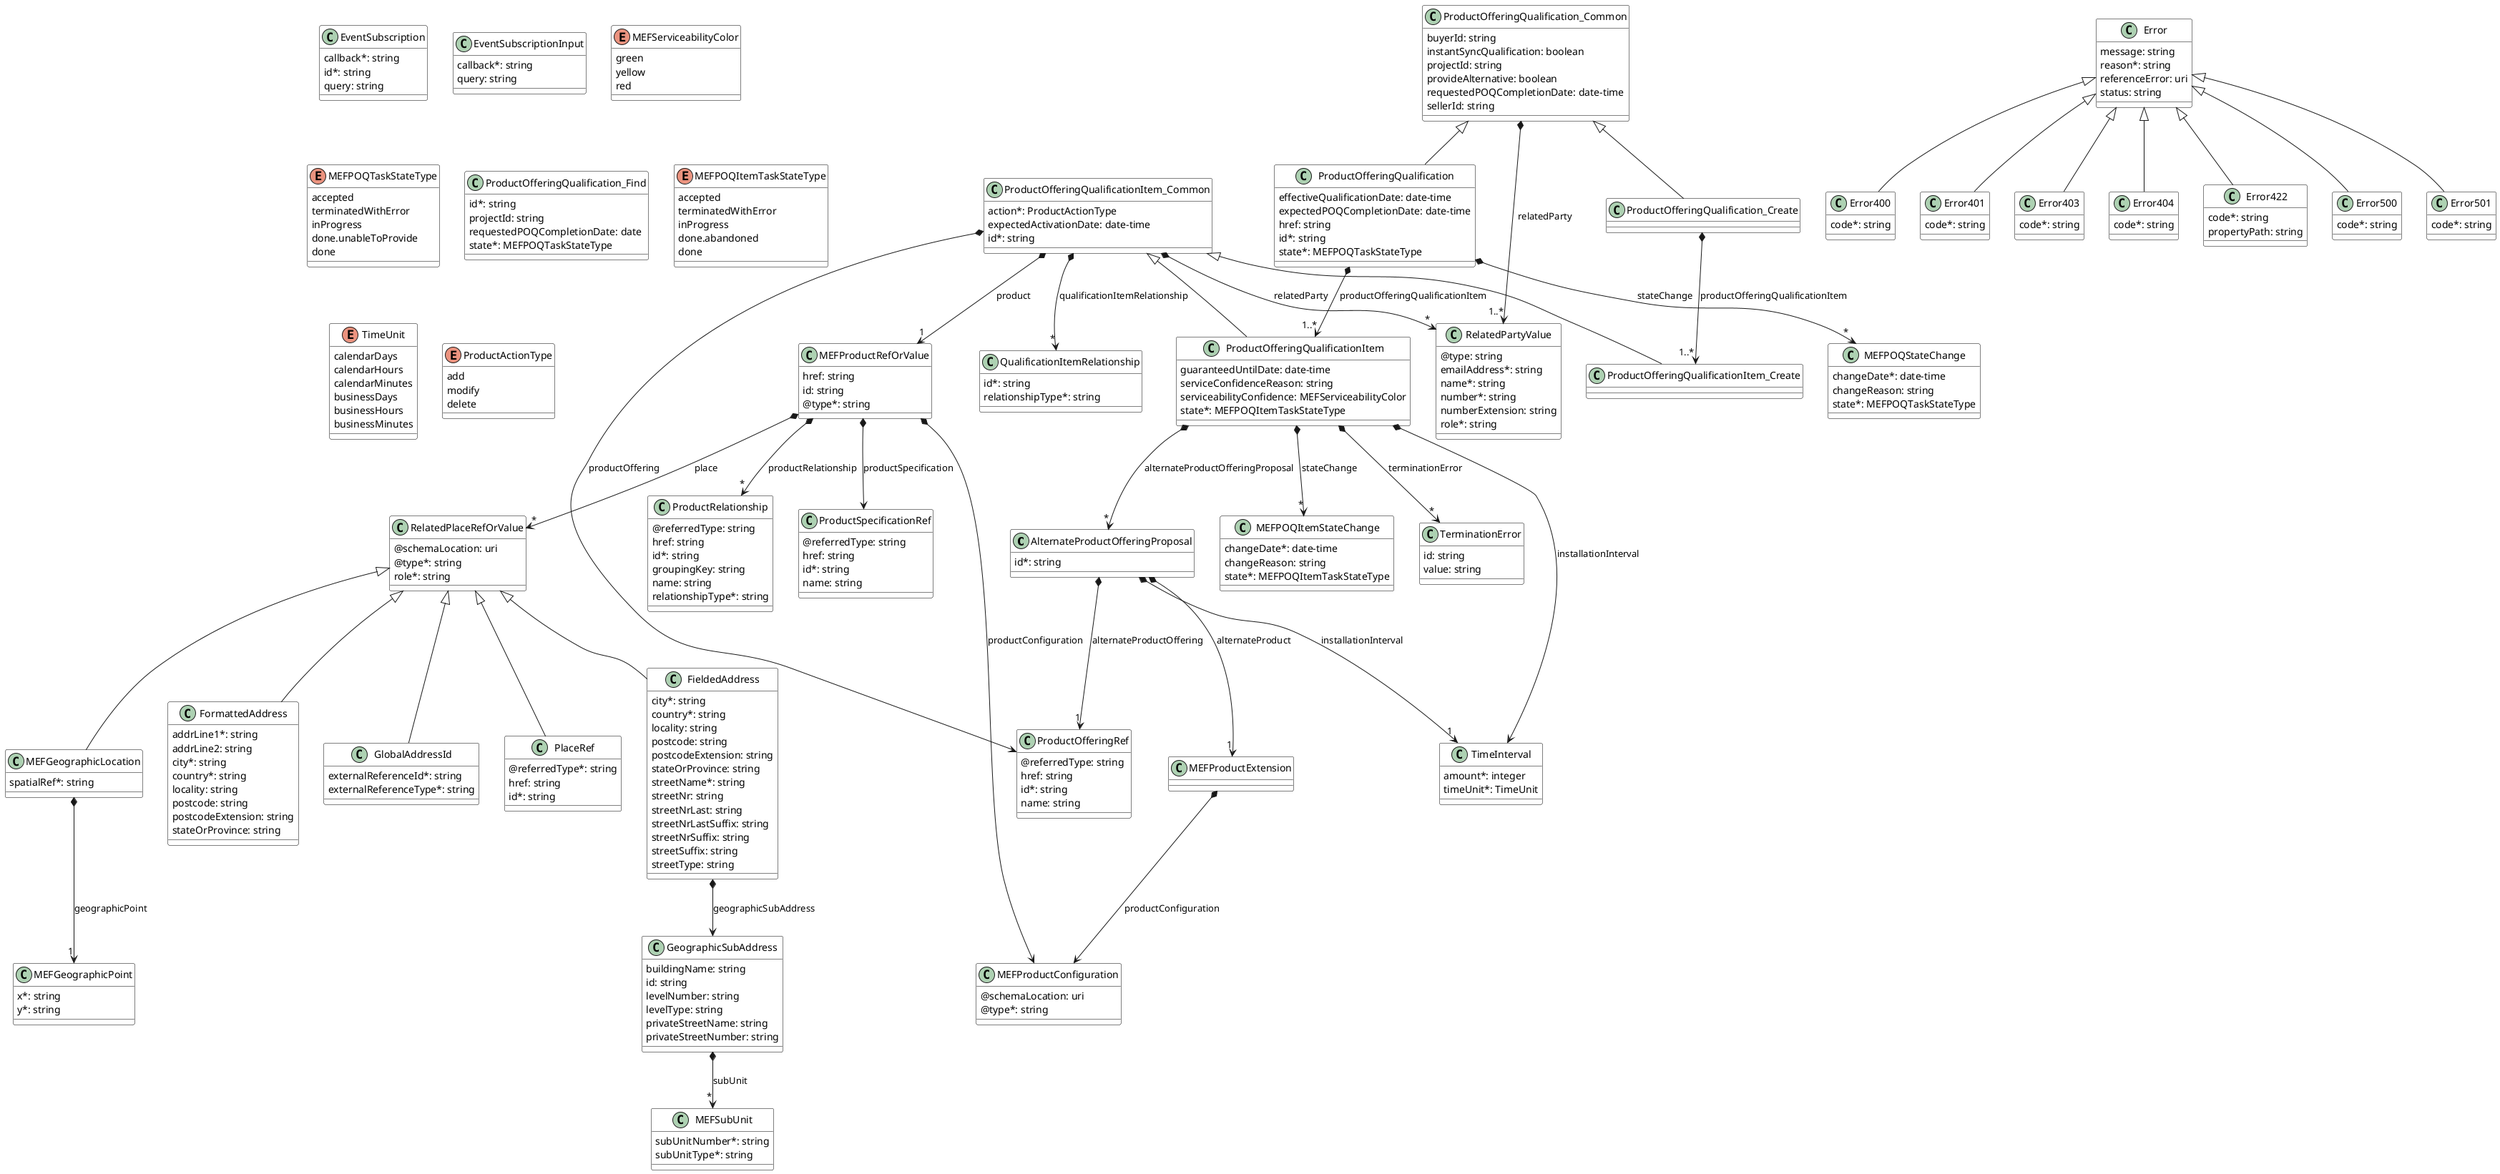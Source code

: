 @startuml
skinparam {
    ClassBackgroundColor White
    ClassBorderColor Black
}

class AlternateProductOfferingProposal {

    id*: string 
}

AlternateProductOfferingProposal *-->"1" MEFProductExtension : alternateProduct
AlternateProductOfferingProposal *-->"1" ProductOfferingRef : alternateProductOffering
AlternateProductOfferingProposal *-->"1" TimeInterval : installationInterval


class Error400 {

    code*: string 
}
Error <|-- Error400



class Error401 {

    code*: string 
}
Error <|-- Error401



class Error403 {

    code*: string 
}
Error <|-- Error403



class Error404 {

    code*: string 
}
Error <|-- Error404



class Error422 {

    code*: string 
    propertyPath: string 
}
Error <|-- Error422



class Error500 {

    code*: string 
}
Error <|-- Error500



class Error501 {

    code*: string 
}
Error <|-- Error501



class Error {

    message: string 
    reason*: string 
    referenceError: uri 
    status: string 
}



class EventSubscription {

    callback*: string 
    id*: string 
    query: string 
}



class EventSubscriptionInput {

    callback*: string 
    query: string 
}



class FieldedAddress {

    city*: string 
    country*: string 
    locality: string 
    postcode: string 
    postcodeExtension: string 
    stateOrProvince: string 
    streetName*: string 
    streetNr: string 
    streetNrLast: string 
    streetNrLastSuffix: string 
    streetNrSuffix: string 
    streetSuffix: string 
    streetType: string 
}
RelatedPlaceRefOrValue <|-- FieldedAddress

FieldedAddress *--> GeographicSubAddress : geographicSubAddress


class FormattedAddress {

    addrLine1*: string 
    addrLine2: string 
    city*: string 
    country*: string 
    locality: string 
    postcode: string 
    postcodeExtension: string 
    stateOrProvince: string 
}
RelatedPlaceRefOrValue <|-- FormattedAddress



class GeographicSubAddress {

    buildingName: string 
    id: string 
    levelNumber: string 
    levelType: string 
    privateStreetName: string 
    privateStreetNumber: string 
}

GeographicSubAddress *-->"*" MEFSubUnit : subUnit


class GlobalAddressId {

    externalReferenceId*: string 
    externalReferenceType*: string 
}
RelatedPlaceRefOrValue <|-- GlobalAddressId



class MEFGeographicLocation {

    spatialRef*: string 
}
RelatedPlaceRefOrValue <|-- MEFGeographicLocation

MEFGeographicLocation *-->"1" MEFGeographicPoint : geographicPoint


class MEFGeographicPoint {

    x*: string 
    y*: string 
}



class MEFPOQItemStateChange {

    changeDate*: date-time 
    changeReason: string 
    state*: MEFPOQItemTaskStateType 
}



class MEFPOQStateChange {

    changeDate*: date-time 
    changeReason: string 
    state*: MEFPOQTaskStateType 
}



class MEFProductConfiguration {

    @schemaLocation: uri 
    @type*: string 
}



class MEFProductExtension {

}

MEFProductExtension *--> MEFProductConfiguration : productConfiguration


class MEFProductRefOrValue {

    href: string 
    id: string 
    @type*: string 
}

MEFProductRefOrValue *-->"*" RelatedPlaceRefOrValue : place
MEFProductRefOrValue *--> MEFProductConfiguration : productConfiguration
MEFProductRefOrValue *-->"*" ProductRelationship : productRelationship
MEFProductRefOrValue *--> ProductSpecificationRef : productSpecification


class MEFSubUnit {

    subUnitNumber*: string 
    subUnitType*: string 
}



class PlaceRef {

    @referredType*: string 
    href: string 
    id*: string 
}
RelatedPlaceRefOrValue <|-- PlaceRef



class ProductOfferingQualification {

    effectiveQualificationDate: date-time 
    expectedPOQCompletionDate: date-time 
    href: string 
    id*: string 
    state*: MEFPOQTaskStateType 
}
ProductOfferingQualification_Common <|-- ProductOfferingQualification

ProductOfferingQualification *-->"1..*" ProductOfferingQualificationItem : productOfferingQualificationItem
ProductOfferingQualification *-->"*" MEFPOQStateChange : stateChange


class ProductOfferingQualificationItem {

    guaranteedUntilDate: date-time 
    serviceConfidenceReason: string 
    serviceabilityConfidence: MEFServiceabilityColor 
    state*: MEFPOQItemTaskStateType 
}
ProductOfferingQualificationItem_Common <|-- ProductOfferingQualificationItem

ProductOfferingQualificationItem *-->"*" AlternateProductOfferingProposal : alternateProductOfferingProposal
ProductOfferingQualificationItem *--> TimeInterval : installationInterval
ProductOfferingQualificationItem *-->"*" MEFPOQItemStateChange : stateChange
ProductOfferingQualificationItem *-->"*" TerminationError : terminationError


class ProductOfferingQualificationItem_Common {

    action*: ProductActionType 
    expectedActivationDate: date-time 
    id*: string 
}

ProductOfferingQualificationItem_Common *-->"1" MEFProductRefOrValue : product
ProductOfferingQualificationItem_Common *--> ProductOfferingRef : productOffering
ProductOfferingQualificationItem_Common *-->"*" QualificationItemRelationship : qualificationItemRelationship
ProductOfferingQualificationItem_Common *-->"*" RelatedPartyValue : relatedParty


class QualificationItemRelationship {

    id*: string 
    relationshipType*: string 
}



class TerminationError {

    id: string 
    value: string 
}



class TimeInterval {

    amount*: integer 
    timeUnit*: TimeUnit 
}



enum MEFServiceabilityColor {

    green
    yellow
    red
}
class ProductOfferingQualification_Create {

}
ProductOfferingQualification_Common <|-- ProductOfferingQualification_Create

ProductOfferingQualification_Create *-->"1..*" ProductOfferingQualificationItem_Create : productOfferingQualificationItem


enum MEFPOQTaskStateType {

    accepted
    terminatedWithError
    inProgress
    done.unableToProvide
    done
}
class ProductOfferingQualificationItem_Create {

}
ProductOfferingQualificationItem_Common <|-- ProductOfferingQualificationItem_Create



class ProductOfferingQualification_Common {

    buyerId: string 
    instantSyncQualification: boolean 
    projectId: string 
    provideAlternative: boolean 
    requestedPOQCompletionDate: date-time 
    sellerId: string 
}

ProductOfferingQualification_Common *-->"1..*" RelatedPartyValue : relatedParty


class ProductOfferingQualification_Find {

    id*: string 
    projectId: string 
    requestedPOQCompletionDate: date 
    state*: MEFPOQTaskStateType 
}



class ProductOfferingRef {

    @referredType: string 
    href: string 
    id*: string 
    name: string 
}



class ProductRelationship {

    @referredType: string 
    href: string 
    id*: string 
    groupingKey: string 
    name: string 
    relationshipType*: string 
}



class ProductSpecificationRef {

    @referredType: string 
    href: string 
    id*: string 
    name: string 
}



class RelatedPartyValue {

    @type: string 
    emailAddress*: string 
    name*: string 
    number*: string 
    numberExtension: string 
    role*: string 
}



class RelatedPlaceRefOrValue {

    @schemaLocation: uri 
    @type*: string 
    role*: string 
}



enum MEFPOQItemTaskStateType {

    accepted
    terminatedWithError
    inProgress
    done.abandoned
    done
}
enum TimeUnit {

    calendarDays
    calendarHours
    calendarMinutes
    businessDays
    businessHours
    businessMinutes
}
enum ProductActionType {

    add
    modify
    delete
}
@enduml
